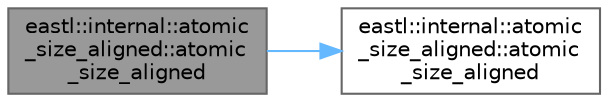 digraph "eastl::internal::atomic_size_aligned::atomic_size_aligned"
{
 // LATEX_PDF_SIZE
  bgcolor="transparent";
  edge [fontname=Helvetica,fontsize=10,labelfontname=Helvetica,labelfontsize=10];
  node [fontname=Helvetica,fontsize=10,shape=box,height=0.2,width=0.4];
  rankdir="LR";
  Node1 [id="Node000001",label="eastl::internal::atomic\l_size_aligned::atomic\l_size_aligned",height=0.2,width=0.4,color="gray40", fillcolor="grey60", style="filled", fontcolor="black",tooltip=" "];
  Node1 -> Node2 [id="edge1_Node000001_Node000002",color="steelblue1",style="solid",tooltip=" "];
  Node2 [id="Node000002",label="eastl::internal::atomic\l_size_aligned::atomic\l_size_aligned",height=0.2,width=0.4,color="grey40", fillcolor="white", style="filled",URL="$structeastl_1_1internal_1_1atomic__size__aligned.html#a072e572f5b656d476b4aa34b110cfed5",tooltip=" "];
}
